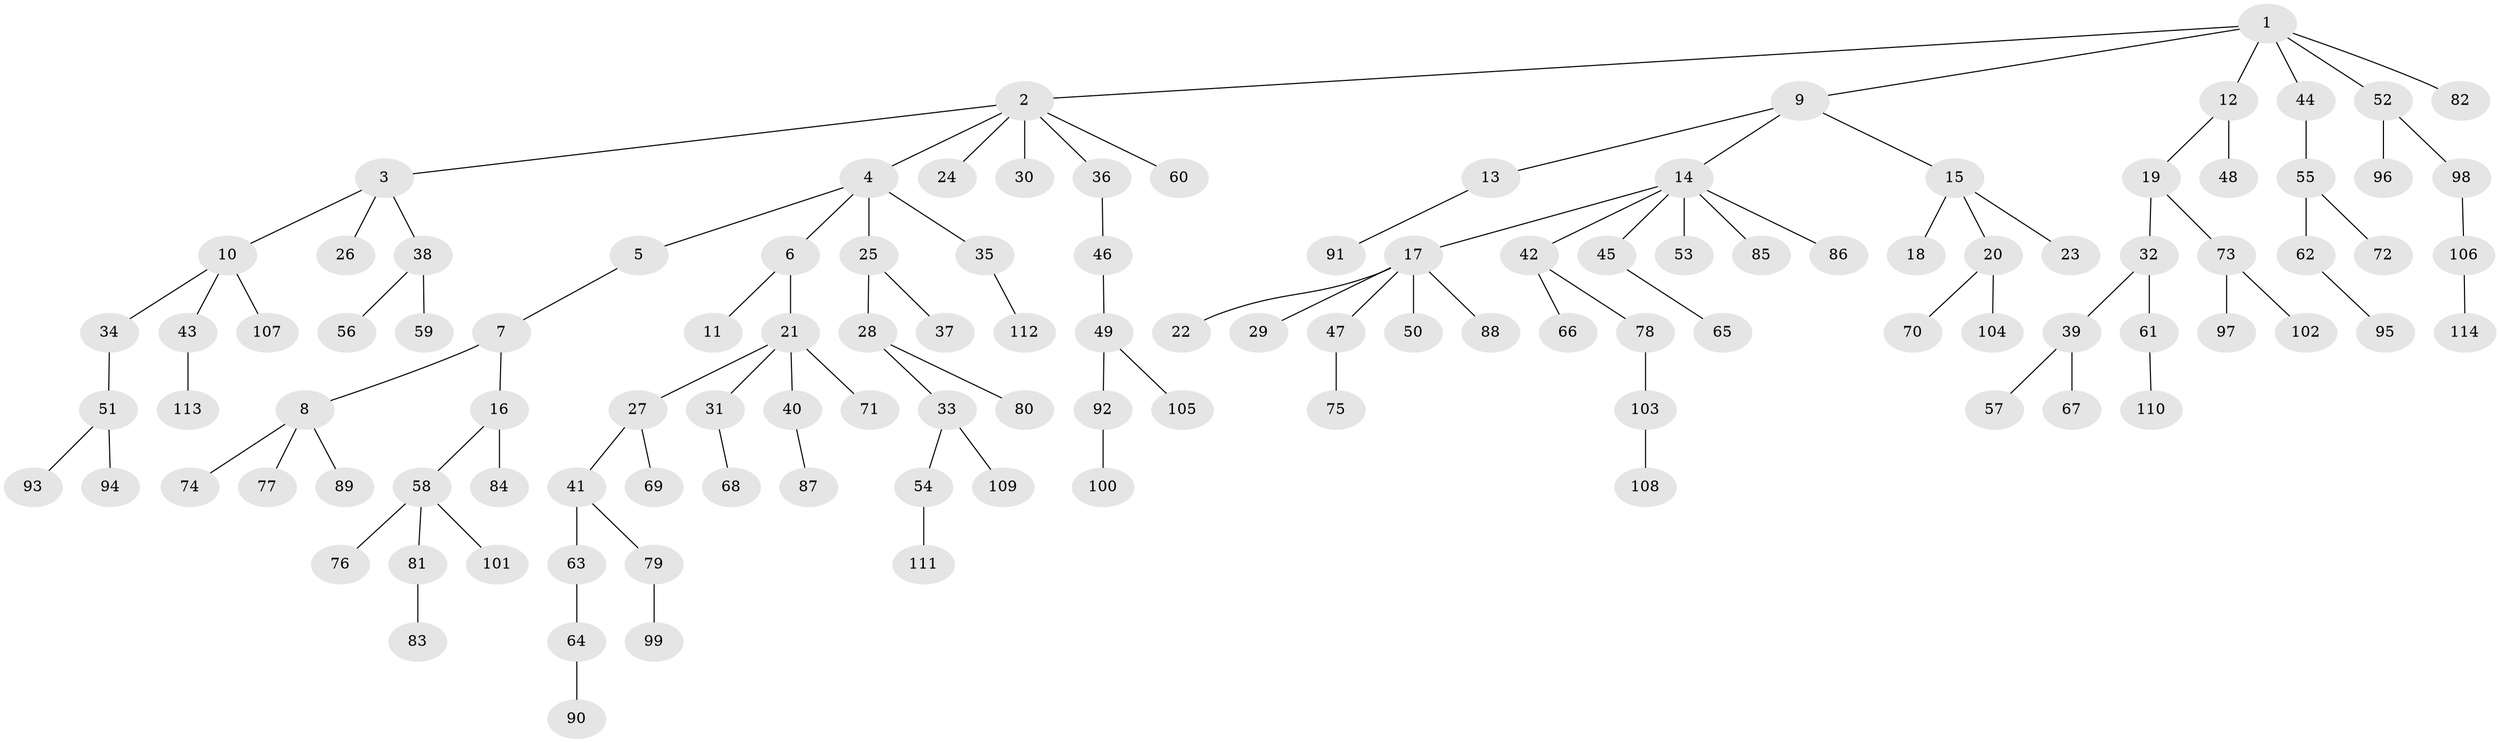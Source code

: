 // coarse degree distribution, {8: 0.01282051282051282, 6: 0.05128205128205128, 3: 0.14102564102564102, 1: 0.5512820512820513, 4: 0.01282051282051282, 5: 0.02564102564102564, 2: 0.20512820512820512}
// Generated by graph-tools (version 1.1) at 2025/42/03/06/25 10:42:03]
// undirected, 114 vertices, 113 edges
graph export_dot {
graph [start="1"]
  node [color=gray90,style=filled];
  1;
  2;
  3;
  4;
  5;
  6;
  7;
  8;
  9;
  10;
  11;
  12;
  13;
  14;
  15;
  16;
  17;
  18;
  19;
  20;
  21;
  22;
  23;
  24;
  25;
  26;
  27;
  28;
  29;
  30;
  31;
  32;
  33;
  34;
  35;
  36;
  37;
  38;
  39;
  40;
  41;
  42;
  43;
  44;
  45;
  46;
  47;
  48;
  49;
  50;
  51;
  52;
  53;
  54;
  55;
  56;
  57;
  58;
  59;
  60;
  61;
  62;
  63;
  64;
  65;
  66;
  67;
  68;
  69;
  70;
  71;
  72;
  73;
  74;
  75;
  76;
  77;
  78;
  79;
  80;
  81;
  82;
  83;
  84;
  85;
  86;
  87;
  88;
  89;
  90;
  91;
  92;
  93;
  94;
  95;
  96;
  97;
  98;
  99;
  100;
  101;
  102;
  103;
  104;
  105;
  106;
  107;
  108;
  109;
  110;
  111;
  112;
  113;
  114;
  1 -- 2;
  1 -- 9;
  1 -- 12;
  1 -- 44;
  1 -- 52;
  1 -- 82;
  2 -- 3;
  2 -- 4;
  2 -- 24;
  2 -- 30;
  2 -- 36;
  2 -- 60;
  3 -- 10;
  3 -- 26;
  3 -- 38;
  4 -- 5;
  4 -- 6;
  4 -- 25;
  4 -- 35;
  5 -- 7;
  6 -- 11;
  6 -- 21;
  7 -- 8;
  7 -- 16;
  8 -- 74;
  8 -- 77;
  8 -- 89;
  9 -- 13;
  9 -- 14;
  9 -- 15;
  10 -- 34;
  10 -- 43;
  10 -- 107;
  12 -- 19;
  12 -- 48;
  13 -- 91;
  14 -- 17;
  14 -- 42;
  14 -- 45;
  14 -- 53;
  14 -- 85;
  14 -- 86;
  15 -- 18;
  15 -- 20;
  15 -- 23;
  16 -- 58;
  16 -- 84;
  17 -- 22;
  17 -- 29;
  17 -- 47;
  17 -- 50;
  17 -- 88;
  19 -- 32;
  19 -- 73;
  20 -- 70;
  20 -- 104;
  21 -- 27;
  21 -- 31;
  21 -- 40;
  21 -- 71;
  25 -- 28;
  25 -- 37;
  27 -- 41;
  27 -- 69;
  28 -- 33;
  28 -- 80;
  31 -- 68;
  32 -- 39;
  32 -- 61;
  33 -- 54;
  33 -- 109;
  34 -- 51;
  35 -- 112;
  36 -- 46;
  38 -- 56;
  38 -- 59;
  39 -- 57;
  39 -- 67;
  40 -- 87;
  41 -- 63;
  41 -- 79;
  42 -- 66;
  42 -- 78;
  43 -- 113;
  44 -- 55;
  45 -- 65;
  46 -- 49;
  47 -- 75;
  49 -- 92;
  49 -- 105;
  51 -- 93;
  51 -- 94;
  52 -- 96;
  52 -- 98;
  54 -- 111;
  55 -- 62;
  55 -- 72;
  58 -- 76;
  58 -- 81;
  58 -- 101;
  61 -- 110;
  62 -- 95;
  63 -- 64;
  64 -- 90;
  73 -- 97;
  73 -- 102;
  78 -- 103;
  79 -- 99;
  81 -- 83;
  92 -- 100;
  98 -- 106;
  103 -- 108;
  106 -- 114;
}
